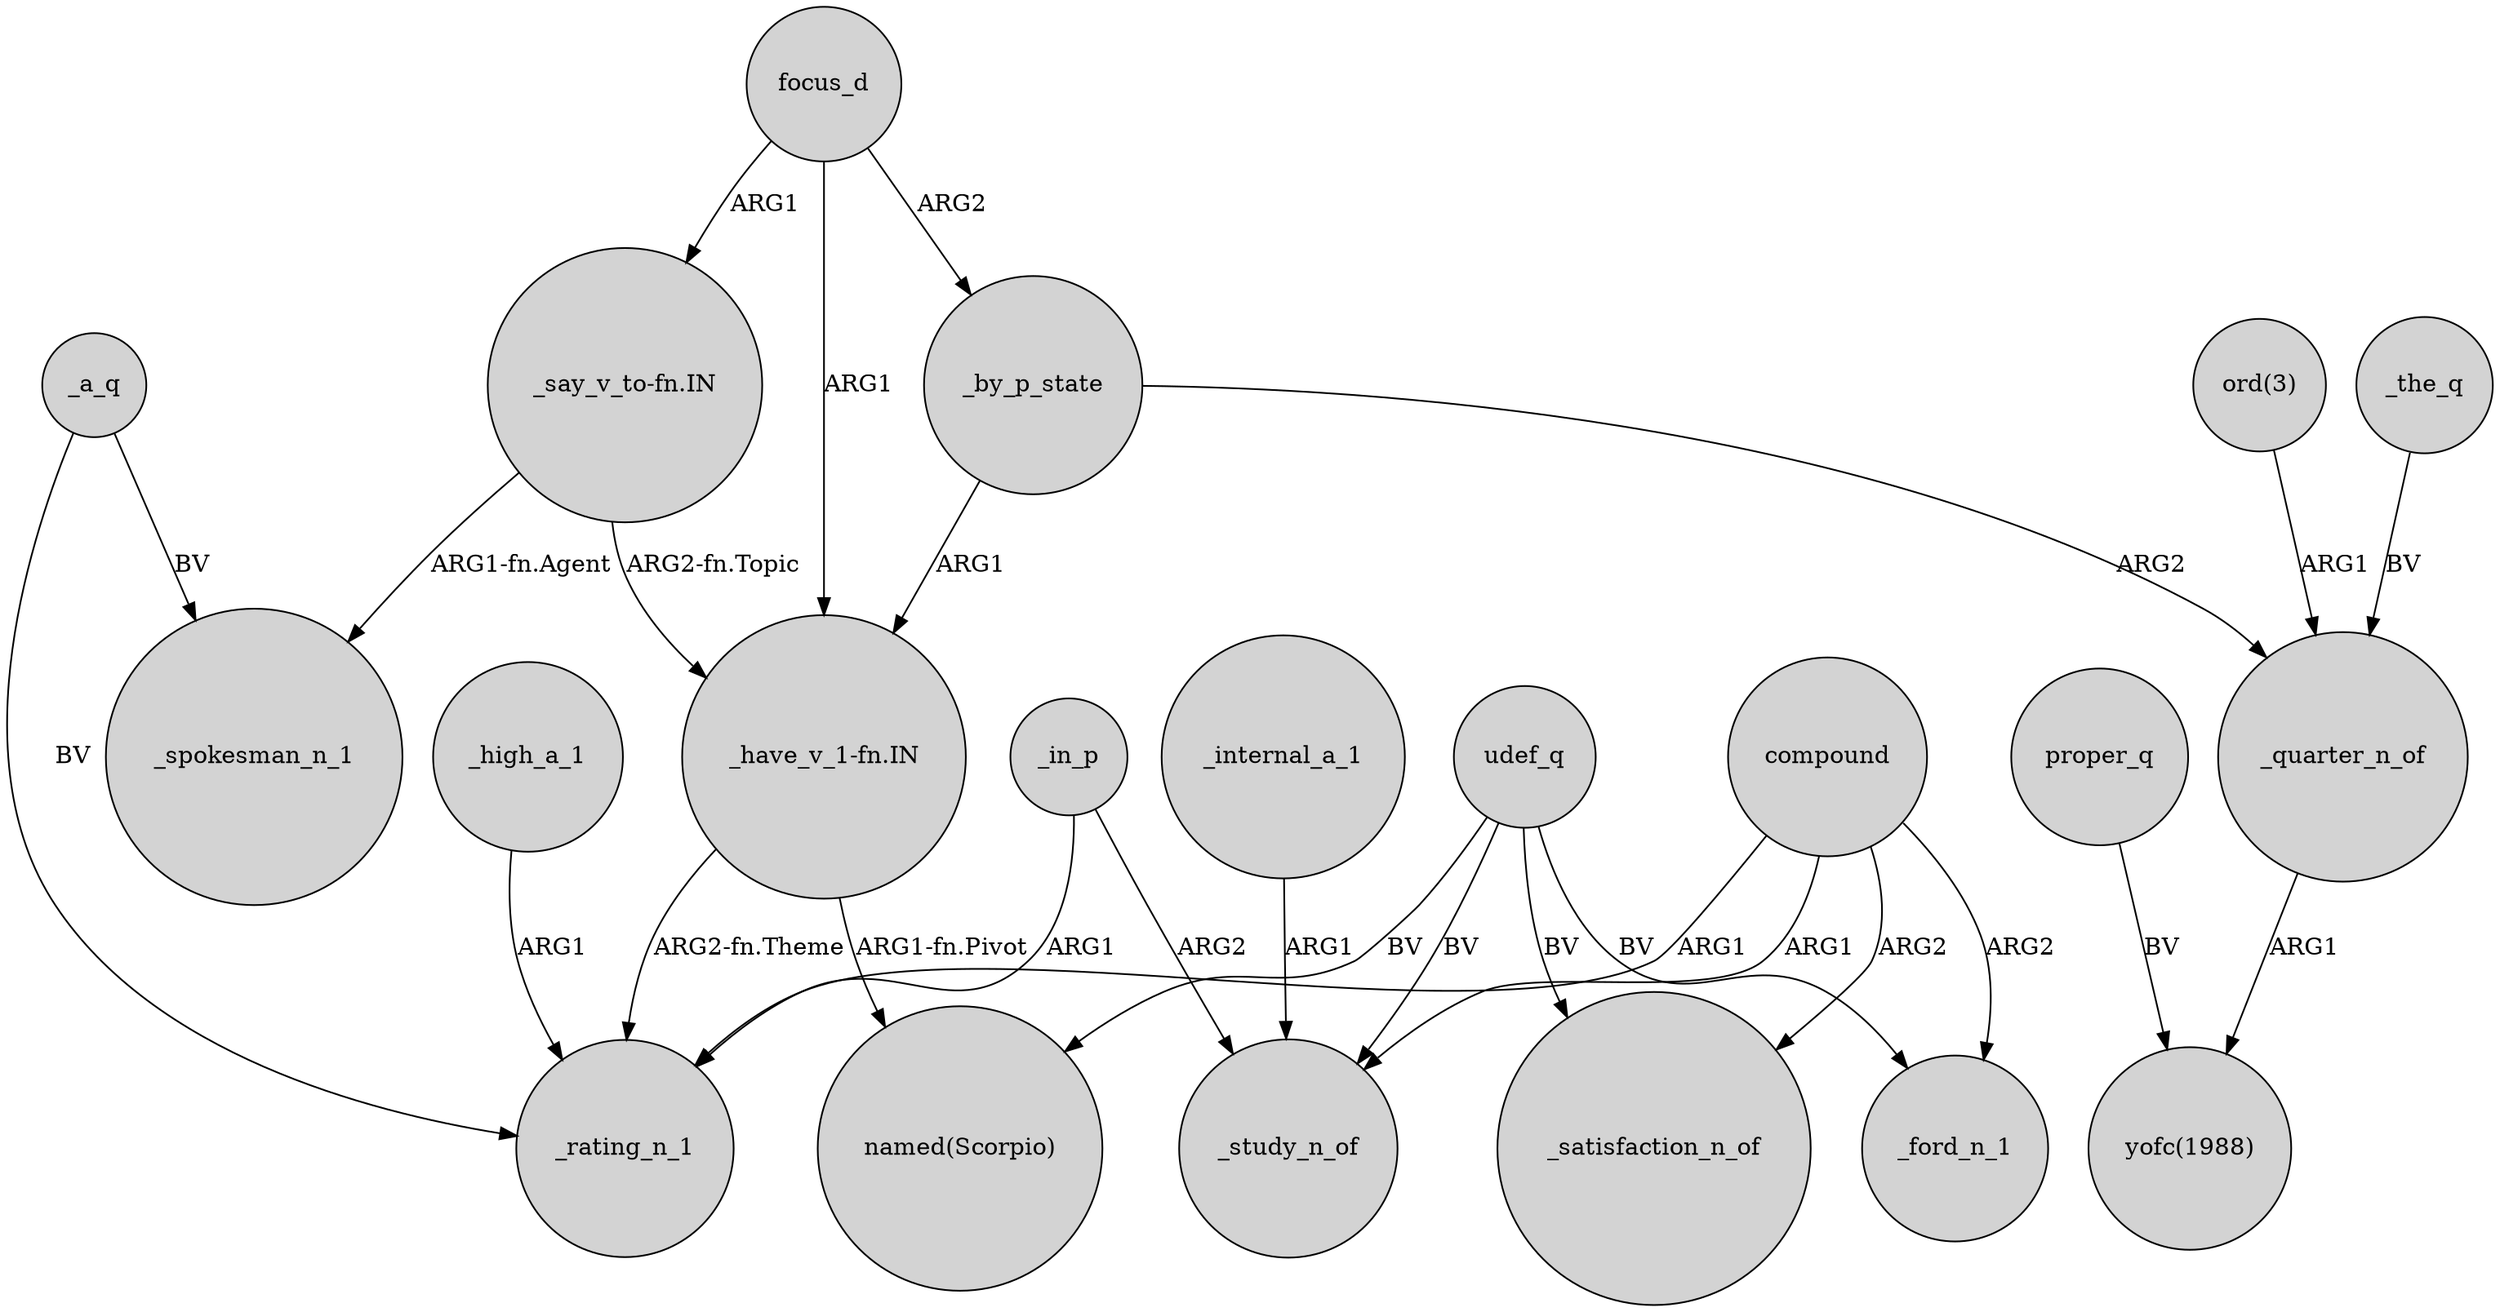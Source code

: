 digraph {
	node [shape=circle style=filled]
	focus_d -> "_have_v_1-fn.IN" [label=ARG1]
	focus_d -> _by_p_state [label=ARG2]
	_high_a_1 -> _rating_n_1 [label=ARG1]
	_a_q -> _rating_n_1 [label=BV]
	udef_q -> "named(Scorpio)" [label=BV]
	_quarter_n_of -> "yofc(1988)" [label=ARG1]
	"_say_v_to-fn.IN" -> _spokesman_n_1 [label="ARG1-fn.Agent"]
	_internal_a_1 -> _study_n_of [label=ARG1]
	compound -> _ford_n_1 [label=ARG2]
	compound -> _rating_n_1 [label=ARG1]
	compound -> _satisfaction_n_of [label=ARG2]
	"ord(3)" -> _quarter_n_of [label=ARG1]
	_by_p_state -> _quarter_n_of [label=ARG2]
	proper_q -> "yofc(1988)" [label=BV]
	"_have_v_1-fn.IN" -> "named(Scorpio)" [label="ARG1-fn.Pivot"]
	_by_p_state -> "_have_v_1-fn.IN" [label=ARG1]
	udef_q -> _ford_n_1 [label=BV]
	_in_p -> _rating_n_1 [label=ARG1]
	_the_q -> _quarter_n_of [label=BV]
	compound -> _study_n_of [label=ARG1]
	"_say_v_to-fn.IN" -> "_have_v_1-fn.IN" [label="ARG2-fn.Topic"]
	"_have_v_1-fn.IN" -> _rating_n_1 [label="ARG2-fn.Theme"]
	_in_p -> _study_n_of [label=ARG2]
	_a_q -> _spokesman_n_1 [label=BV]
	udef_q -> _satisfaction_n_of [label=BV]
	udef_q -> _study_n_of [label=BV]
	focus_d -> "_say_v_to-fn.IN" [label=ARG1]
}
